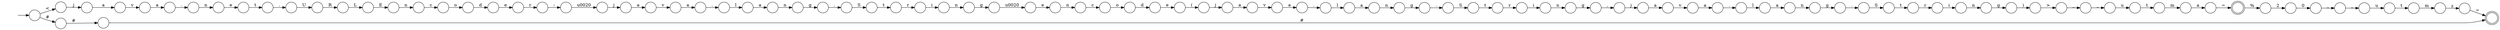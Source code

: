 digraph Automaton {
  rankdir = LR;
  0 [shape=circle,label=""];
  0 -> 46 [label="\u0020"]
  1 [shape=circle,label=""];
  1 -> 36 [label="c"]
  2 [shape=circle,label=""];
  2 -> 50 [label="a"]
  3 [shape=circle,label=""];
  3 -> 76 [label="g"]
  4 [shape=circle,label=""];
  4 -> 95 [label="t"]
  5 [shape=circle,label=""];
  5 -> 53 [label="i"]
  6 [shape=circle,label=""];
  6 -> 26 [label="j"]
  7 [shape=circle,label=""];
  7 -> 91 [label="."]
  8 [shape=circle,label=""];
  8 -> 72 [label="#"]
  9 [shape=circle,label=""];
  9 -> 87 [label="a"]
  10 [shape=circle,label=""];
  10 -> 72 [label="="]
  11 [shape=circle,label=""];
  11 -> 83 [label="."]
  12 [shape=circle,label=""];
  12 -> 13 [label="R"]
  13 [shape=circle,label=""];
  13 -> 39 [label="L"]
  14 [shape=circle,label=""];
  14 -> 2 [label="j"]
  15 [shape=circle,label=""];
  15 -> 62 [label="i"]
  16 [shape=circle,label=""];
  16 -> 28 [label="g"]
  17 [shape=circle,label=""];
  17 -> 57 [label="l"]
  18 [shape=circle,label=""];
  18 -> 86 [label="0"]
  19 [shape=circle,label=""];
  19 -> 38 [label="m"]
  20 [shape=circle,label=""];
  20 -> 14 [label=","]
  21 [shape=circle,label=""];
  21 -> 7 [label="t"]
  22 [shape=circle,label=""];
  22 -> 40 [label="i"]
  23 [shape=circle,label=""];
  23 -> 85 [label="\u0020"]
  24 [shape=circle,label=""];
  24 -> 44 [label="e"]
  25 [shape=circle,label=""];
  25 -> 74 [label="."]
  26 [shape=circle,label=""];
  26 -> 94 [label="a"]
  27 [shape=circle,label=""];
  27 -> 23 [label="g"]
  28 [shape=circle,label=""];
  28 -> 99 [label="."]
  29 [shape=circle,label=""];
  29 -> 48 [label="S"]
  30 [shape=circle,label=""];
  30 -> 3 [label="n"]
  31 [shape=circle,label=""];
  31 -> 5 [label="r"]
  32 [shape=circle,label=""];
  32 -> 69 [label="_"]
  33 [shape=circle,label=""];
  33 -> 31 [label="t"]
  34 [shape=circle,label=""];
  34 -> 6 [label="("]
  35 [shape=circle,label=""];
  35 -> 65 [label="a"]
  36 [shape=circle,label=""];
  36 -> 56 [label="o"]
  37 [shape=circle,label=""];
  37 -> 1 [label="n"]
  38 [shape=circle,label=""];
  38 -> 92 [label="a"]
  39 [shape=circle,label=""];
  39 -> 63 [label="E"]
  40 [shape=circle,label=""];
  40 -> 59 [label="n"]
  41 [shape=circle,label=""];
  41 -> 66 [label="c"]
  42 [shape=circle,label=""];
  42 -> 16 [label="n"]
  43 [shape=circle,label=""];
  43 -> 11 [label="a"]
  44 [shape=circle,label=""];
  44 -> 89 [label="r"]
  45 [shape=circle,label=""];
  45 -> 25 [label="g"]
  46 [shape=circle,label=""];
  46 -> 52 [label="j"]
  47 [shape=circle,label=""];
  47 -> 34 [label="e"]
  48 [shape=circle,label=""];
  48 -> 51 [label="t"]
  49 [shape=circle,label=""];
  49 -> 77 [label="l"]
  50 [shape=circle,label=""];
  50 -> 97 [label="v"]
  51 [shape=circle,label=""];
  51 -> 15 [label="r"]
  52 [shape=circle,label=""];
  52 -> 67 [label="a"]
  53 [shape=circle,label=""];
  53 -> 75 [label="n"]
  54 [shape=circle,label=""];
  54 -> 42 [label="a"]
  55 [shape=circle,label=""];
  55 -> 19 [label="t"]
  56 [shape=circle,label=""];
  56 -> 47 [label="d"]
  57 [shape=circle,label=""];
  57 -> 30 [label="a"]
  58 [shape=circle,label=""];
  58 -> 35 [label="j"]
  59 [shape=circle,label=""];
  59 -> 68 [label="g"]
  60 [shape=circle,label=""];
  60 -> 18 [label="2"]
  61 [shape=circle,label=""];
  61 -> 88 [label="."]
  62 [shape=circle,label=""];
  62 -> 27 [label="n"]
  63 [shape=circle,label=""];
  63 -> 41 [label="n"]
  64 [shape=circle,label=""];
  64 -> 4 [label="u"]
  65 [shape=circle,label=""];
  65 -> 43 [label="v"]
  66 [shape=circle,label=""];
  66 -> 80 [label="o"]
  67 [shape=circle,label=""];
  67 -> 9 [label="v"]
  68 [shape=circle,label=""];
  68 -> 100 [label=")"]
  69 [shape=circle,label=""];
  69 -> 71 [label="_"]
  70 [shape=circle,label=""];
  70 -> 49 [label="."]
  71 [shape=circle,label=""];
  71 -> 55 [label="u"]
  72 [shape=doublecircle,label=""];
  73 [shape=circle,label=""];
  73 -> 8 [label="#"]
  74 [shape=circle,label=""];
  74 -> 33 [label="S"]
  75 [shape=circle,label=""];
  75 -> 20 [label="g"]
  76 [shape=circle,label=""];
  76 -> 29 [label="."]
  77 [shape=circle,label=""];
  77 -> 96 [label="a"]
  78 [shape=circle,label=""];
  78 -> 10 [label="z"]
  79 [shape=circle,label=""];
  79 -> 21 [label="e"]
  80 [shape=circle,label=""];
  80 -> 24 [label="d"]
  81 [shape=circle,label=""];
  81 -> 64 [label="_"]
  82 [shape=circle,label=""];
  82 -> 70 [label="a"]
  83 [shape=circle,label=""];
  83 -> 79 [label="n"]
  84 [shape=circle,label=""];
  84 -> 22 [label="r"]
  85 [shape=circle,label=""];
  85 -> 37 [label="e"]
  86 [shape=circle,label=""];
  86 -> 81 [label="_"]
  87 [shape=circle,label=""];
  87 -> 17 [label="."]
  88 [shape=circle,label=""];
  88 -> 54 [label="l"]
  89 [shape=circle,label=""];
  89 -> 0 [label=":"]
  90 [shape=circle,label=""];
  initial [shape=plaintext,label=""];
  initial -> 90
  90 -> 73 [label="#"]
  90 -> 58 [label="<"]
  91 [shape=circle,label=""];
  91 -> 12 [label="U"]
  92 [shape=circle,label=""];
  92 -> 93 [label="="]
  93 [shape=doublecircle,label=""];
  93 -> 60 [label="%"]
  94 [shape=circle,label=""];
  94 -> 82 [label="v"]
  95 [shape=circle,label=""];
  95 -> 78 [label="m"]
  96 [shape=circle,label=""];
  96 -> 45 [label="n"]
  97 [shape=circle,label=""];
  97 -> 61 [label="a"]
  98 [shape=circle,label=""];
  98 -> 84 [label="t"]
  99 [shape=circle,label=""];
  99 -> 98 [label="S"]
  100 [shape=circle,label=""];
  100 -> 32 [label=">"]
}
